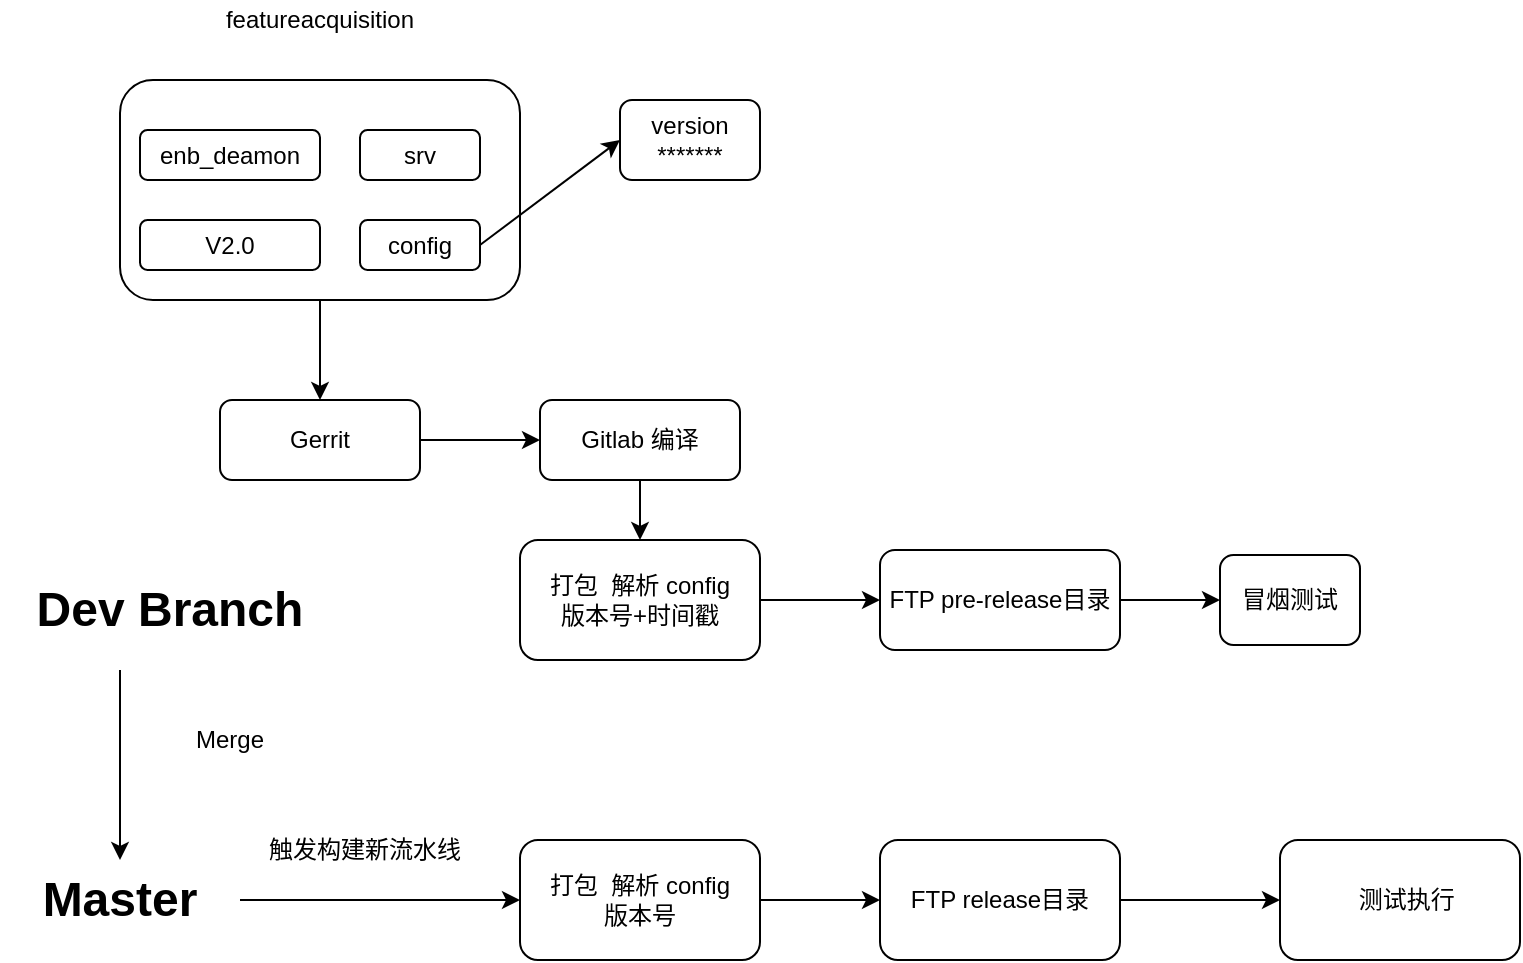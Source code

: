 <mxfile version="12.8.1" type="github">
  <diagram id="TZZNn2LzloCsjPWsIjHj" name="Page-1">
    <mxGraphModel dx="1360" dy="753" grid="1" gridSize="10" guides="1" tooltips="1" connect="1" arrows="1" fold="1" page="1" pageScale="1" pageWidth="827" pageHeight="1169" math="0" shadow="0">
      <root>
        <mxCell id="0" />
        <mxCell id="1" parent="0" />
        <mxCell id="rFcel849J3XV2kOf4Nsj-1" value="" style="rounded=1;whiteSpace=wrap;html=1;horizontal=1;" vertex="1" parent="1">
          <mxGeometry x="70" y="90" width="200" height="110" as="geometry" />
        </mxCell>
        <mxCell id="rFcel849J3XV2kOf4Nsj-2" value="featureacquisition" style="text;html=1;strokeColor=none;fillColor=none;align=center;verticalAlign=middle;whiteSpace=wrap;rounded=0;" vertex="1" parent="1">
          <mxGeometry x="80" y="50" width="180" height="20" as="geometry" />
        </mxCell>
        <mxCell id="rFcel849J3XV2kOf4Nsj-3" value="enb_deamon" style="rounded=1;whiteSpace=wrap;html=1;" vertex="1" parent="1">
          <mxGeometry x="80" y="115" width="90" height="25" as="geometry" />
        </mxCell>
        <mxCell id="rFcel849J3XV2kOf4Nsj-4" value="srv" style="rounded=1;whiteSpace=wrap;html=1;" vertex="1" parent="1">
          <mxGeometry x="190" y="115" width="60" height="25" as="geometry" />
        </mxCell>
        <mxCell id="rFcel849J3XV2kOf4Nsj-5" value="V2.0" style="rounded=1;whiteSpace=wrap;html=1;" vertex="1" parent="1">
          <mxGeometry x="80" y="160" width="90" height="25" as="geometry" />
        </mxCell>
        <mxCell id="rFcel849J3XV2kOf4Nsj-6" value="config" style="rounded=1;whiteSpace=wrap;html=1;" vertex="1" parent="1">
          <mxGeometry x="190" y="160" width="60" height="25" as="geometry" />
        </mxCell>
        <mxCell id="rFcel849J3XV2kOf4Nsj-7" value="version&lt;br&gt;*******" style="rounded=1;whiteSpace=wrap;html=1;" vertex="1" parent="1">
          <mxGeometry x="320" y="100" width="70" height="40" as="geometry" />
        </mxCell>
        <mxCell id="rFcel849J3XV2kOf4Nsj-8" value="" style="endArrow=classic;html=1;exitX=1;exitY=0.5;exitDx=0;exitDy=0;entryX=0;entryY=0.5;entryDx=0;entryDy=0;" edge="1" parent="1" source="rFcel849J3XV2kOf4Nsj-6" target="rFcel849J3XV2kOf4Nsj-7">
          <mxGeometry width="50" height="50" relative="1" as="geometry">
            <mxPoint x="280" y="230" as="sourcePoint" />
            <mxPoint x="330" y="180" as="targetPoint" />
          </mxGeometry>
        </mxCell>
        <mxCell id="rFcel849J3XV2kOf4Nsj-9" value="Gerrit" style="rounded=1;whiteSpace=wrap;html=1;" vertex="1" parent="1">
          <mxGeometry x="120" y="250" width="100" height="40" as="geometry" />
        </mxCell>
        <mxCell id="rFcel849J3XV2kOf4Nsj-10" value="" style="endArrow=classic;html=1;entryX=0.5;entryY=0;entryDx=0;entryDy=0;exitX=0.5;exitY=1;exitDx=0;exitDy=0;" edge="1" parent="1" source="rFcel849J3XV2kOf4Nsj-1" target="rFcel849J3XV2kOf4Nsj-9">
          <mxGeometry width="50" height="50" relative="1" as="geometry">
            <mxPoint x="20" y="260" as="sourcePoint" />
            <mxPoint x="70" y="210" as="targetPoint" />
          </mxGeometry>
        </mxCell>
        <mxCell id="rFcel849J3XV2kOf4Nsj-11" value="Gitlab&amp;nbsp;编译" style="rounded=1;whiteSpace=wrap;html=1;" vertex="1" parent="1">
          <mxGeometry x="280" y="250" width="100" height="40" as="geometry" />
        </mxCell>
        <mxCell id="rFcel849J3XV2kOf4Nsj-12" value="" style="endArrow=classic;html=1;entryX=0;entryY=0.5;entryDx=0;entryDy=0;exitX=1;exitY=0.5;exitDx=0;exitDy=0;" edge="1" parent="1" source="rFcel849J3XV2kOf4Nsj-9" target="rFcel849J3XV2kOf4Nsj-11">
          <mxGeometry width="50" height="50" relative="1" as="geometry">
            <mxPoint x="200" y="380" as="sourcePoint" />
            <mxPoint x="250" y="330" as="targetPoint" />
          </mxGeometry>
        </mxCell>
        <mxCell id="rFcel849J3XV2kOf4Nsj-16" style="edgeStyle=orthogonalEdgeStyle;rounded=0;orthogonalLoop=1;jettySize=auto;html=1;exitX=1;exitY=0.5;exitDx=0;exitDy=0;entryX=0;entryY=0.5;entryDx=0;entryDy=0;" edge="1" parent="1" source="rFcel849J3XV2kOf4Nsj-13" target="rFcel849J3XV2kOf4Nsj-15">
          <mxGeometry relative="1" as="geometry" />
        </mxCell>
        <mxCell id="rFcel849J3XV2kOf4Nsj-13" value="打包&amp;nbsp; 解析 config&lt;br&gt;版本号+时间戳" style="rounded=1;whiteSpace=wrap;html=1;" vertex="1" parent="1">
          <mxGeometry x="270" y="320" width="120" height="60" as="geometry" />
        </mxCell>
        <mxCell id="rFcel849J3XV2kOf4Nsj-14" value="" style="endArrow=classic;html=1;entryX=0.5;entryY=0;entryDx=0;entryDy=0;exitX=0.5;exitY=1;exitDx=0;exitDy=0;" edge="1" parent="1" source="rFcel849J3XV2kOf4Nsj-11" target="rFcel849J3XV2kOf4Nsj-13">
          <mxGeometry width="50" height="50" relative="1" as="geometry">
            <mxPoint x="160" y="380" as="sourcePoint" />
            <mxPoint x="210" y="330" as="targetPoint" />
          </mxGeometry>
        </mxCell>
        <mxCell id="rFcel849J3XV2kOf4Nsj-15" value="FTP pre-release目录" style="rounded=1;whiteSpace=wrap;html=1;" vertex="1" parent="1">
          <mxGeometry x="450" y="325" width="120" height="50" as="geometry" />
        </mxCell>
        <mxCell id="rFcel849J3XV2kOf4Nsj-17" value="冒烟测试" style="rounded=1;whiteSpace=wrap;html=1;" vertex="1" parent="1">
          <mxGeometry x="620" y="327.5" width="70" height="45" as="geometry" />
        </mxCell>
        <mxCell id="rFcel849J3XV2kOf4Nsj-18" value="" style="endArrow=classic;html=1;entryX=0;entryY=0.5;entryDx=0;entryDy=0;exitX=1;exitY=0.5;exitDx=0;exitDy=0;" edge="1" parent="1" source="rFcel849J3XV2kOf4Nsj-15" target="rFcel849J3XV2kOf4Nsj-17">
          <mxGeometry width="50" height="50" relative="1" as="geometry">
            <mxPoint x="570" y="440" as="sourcePoint" />
            <mxPoint x="620" y="390" as="targetPoint" />
          </mxGeometry>
        </mxCell>
        <mxCell id="rFcel849J3XV2kOf4Nsj-19" value="&lt;font style=&quot;font-size: 24px&quot;&gt;&lt;b&gt;Dev Branch&lt;/b&gt;&lt;/font&gt;" style="text;html=1;strokeColor=none;fillColor=none;align=center;verticalAlign=middle;whiteSpace=wrap;rounded=0;" vertex="1" parent="1">
          <mxGeometry x="20" y="330" width="150" height="50" as="geometry" />
        </mxCell>
        <mxCell id="rFcel849J3XV2kOf4Nsj-20" value="&lt;span style=&quot;font-size: 24px&quot;&gt;&lt;b&gt;Master&lt;/b&gt;&lt;/span&gt;" style="text;html=1;strokeColor=none;fillColor=none;align=center;verticalAlign=middle;whiteSpace=wrap;rounded=0;" vertex="1" parent="1">
          <mxGeometry x="10" y="480" width="120" height="40" as="geometry" />
        </mxCell>
        <mxCell id="rFcel849J3XV2kOf4Nsj-27" style="edgeStyle=orthogonalEdgeStyle;rounded=0;orthogonalLoop=1;jettySize=auto;html=1;exitX=1;exitY=0.5;exitDx=0;exitDy=0;entryX=0;entryY=0.5;entryDx=0;entryDy=0;" edge="1" parent="1" source="rFcel849J3XV2kOf4Nsj-21" target="rFcel849J3XV2kOf4Nsj-26">
          <mxGeometry relative="1" as="geometry" />
        </mxCell>
        <mxCell id="rFcel849J3XV2kOf4Nsj-21" value="打包&amp;nbsp; 解析 config&lt;br&gt;版本号" style="rounded=1;whiteSpace=wrap;html=1;" vertex="1" parent="1">
          <mxGeometry x="270" y="470" width="120" height="60" as="geometry" />
        </mxCell>
        <mxCell id="rFcel849J3XV2kOf4Nsj-22" value="" style="endArrow=classic;html=1;entryX=0.5;entryY=0;entryDx=0;entryDy=0;" edge="1" parent="1" target="rFcel849J3XV2kOf4Nsj-20">
          <mxGeometry width="50" height="50" relative="1" as="geometry">
            <mxPoint x="70" y="385" as="sourcePoint" />
            <mxPoint x="90" y="390" as="targetPoint" />
          </mxGeometry>
        </mxCell>
        <mxCell id="rFcel849J3XV2kOf4Nsj-23" value="Merge" style="text;html=1;strokeColor=none;fillColor=none;align=center;verticalAlign=middle;whiteSpace=wrap;rounded=0;" vertex="1" parent="1">
          <mxGeometry x="105" y="410" width="40" height="20" as="geometry" />
        </mxCell>
        <mxCell id="rFcel849J3XV2kOf4Nsj-24" value="" style="endArrow=classic;html=1;entryX=0;entryY=0.5;entryDx=0;entryDy=0;exitX=1;exitY=0.5;exitDx=0;exitDy=0;" edge="1" parent="1" source="rFcel849J3XV2kOf4Nsj-20" target="rFcel849J3XV2kOf4Nsj-21">
          <mxGeometry width="50" height="50" relative="1" as="geometry">
            <mxPoint x="180" y="600" as="sourcePoint" />
            <mxPoint x="230" y="550" as="targetPoint" />
          </mxGeometry>
        </mxCell>
        <mxCell id="rFcel849J3XV2kOf4Nsj-25" value="触发构建新流水线" style="text;html=1;strokeColor=none;fillColor=none;align=center;verticalAlign=middle;whiteSpace=wrap;rounded=0;" vertex="1" parent="1">
          <mxGeometry x="135" y="460" width="115" height="30" as="geometry" />
        </mxCell>
        <mxCell id="rFcel849J3XV2kOf4Nsj-29" style="edgeStyle=orthogonalEdgeStyle;rounded=0;orthogonalLoop=1;jettySize=auto;html=1;exitX=1;exitY=0.5;exitDx=0;exitDy=0;entryX=0;entryY=0.5;entryDx=0;entryDy=0;" edge="1" parent="1" source="rFcel849J3XV2kOf4Nsj-26" target="rFcel849J3XV2kOf4Nsj-28">
          <mxGeometry relative="1" as="geometry" />
        </mxCell>
        <mxCell id="rFcel849J3XV2kOf4Nsj-26" value="FTP release目录" style="rounded=1;whiteSpace=wrap;html=1;" vertex="1" parent="1">
          <mxGeometry x="450" y="470" width="120" height="60" as="geometry" />
        </mxCell>
        <mxCell id="rFcel849J3XV2kOf4Nsj-28" value="&amp;nbsp; 测试执行" style="rounded=1;whiteSpace=wrap;html=1;" vertex="1" parent="1">
          <mxGeometry x="650" y="470" width="120" height="60" as="geometry" />
        </mxCell>
      </root>
    </mxGraphModel>
  </diagram>
</mxfile>
